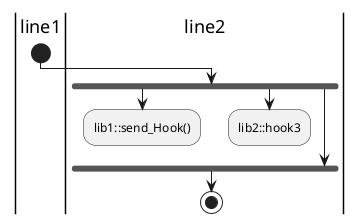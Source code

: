 {
  "sha1": "la2d0riwi208d0ydstreoqky9pxj52k",
  "insertion": {
    "when": "2024-06-03T18:59:33.940Z",
    "user": "plantuml@gmail.com"
  }
}
@startuml
|line1|
|line2|

|line1|
start
|line2|
fork
:lib1::send_Hook();
detach

fork again
:lib2::hook3;
detach

fork again
endfork

stop

@enduml
